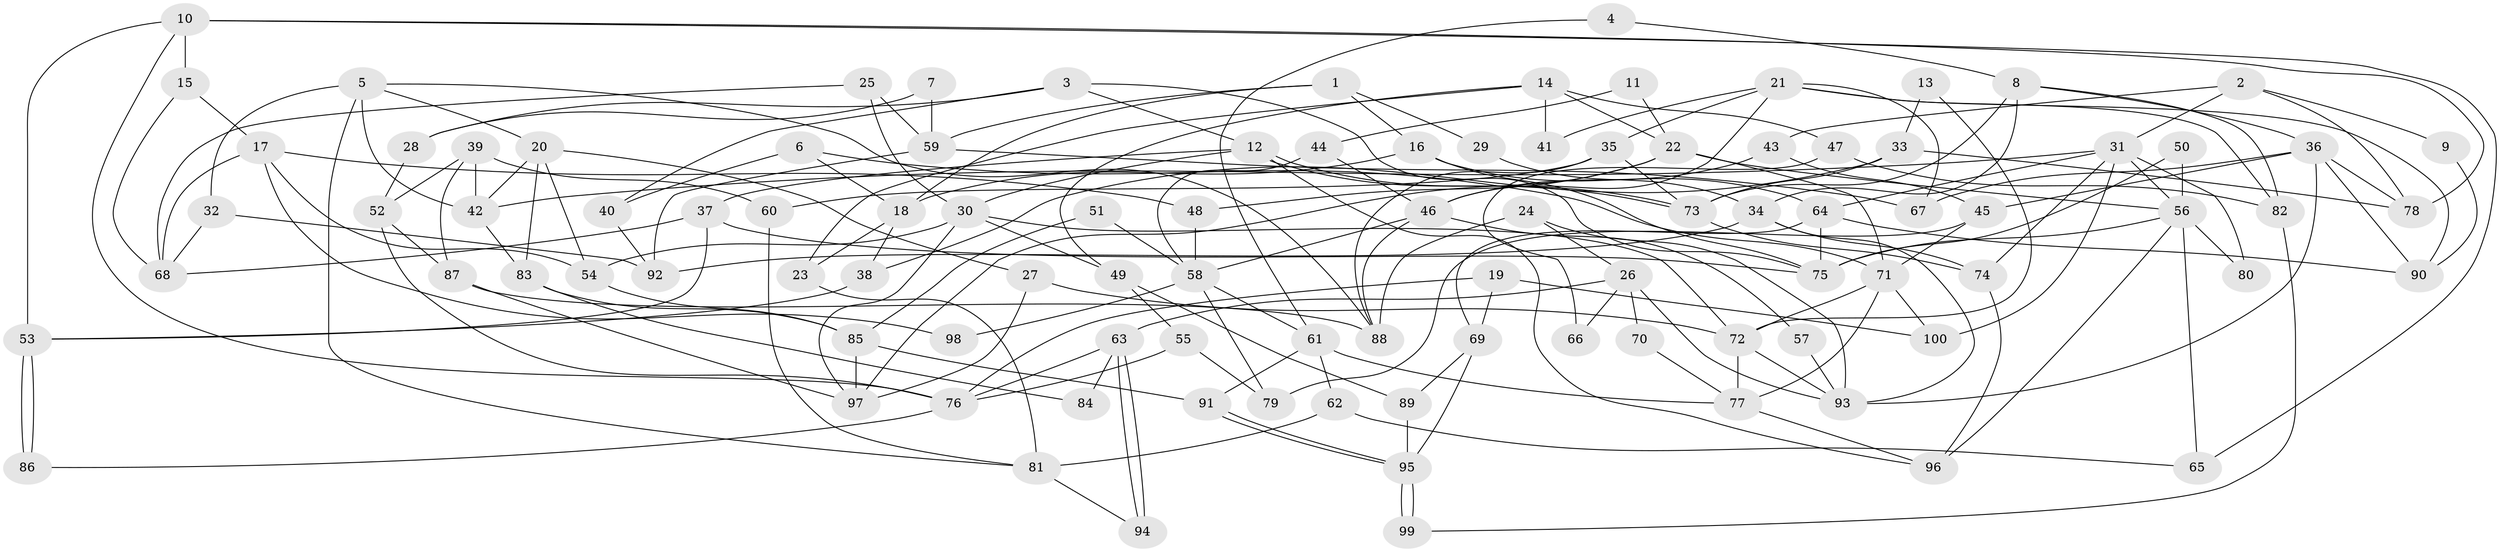 // Generated by graph-tools (version 1.1) at 2025/50/03/09/25 04:50:47]
// undirected, 100 vertices, 200 edges
graph export_dot {
graph [start="1"]
  node [color=gray90,style=filled];
  1;
  2;
  3;
  4;
  5;
  6;
  7;
  8;
  9;
  10;
  11;
  12;
  13;
  14;
  15;
  16;
  17;
  18;
  19;
  20;
  21;
  22;
  23;
  24;
  25;
  26;
  27;
  28;
  29;
  30;
  31;
  32;
  33;
  34;
  35;
  36;
  37;
  38;
  39;
  40;
  41;
  42;
  43;
  44;
  45;
  46;
  47;
  48;
  49;
  50;
  51;
  52;
  53;
  54;
  55;
  56;
  57;
  58;
  59;
  60;
  61;
  62;
  63;
  64;
  65;
  66;
  67;
  68;
  69;
  70;
  71;
  72;
  73;
  74;
  75;
  76;
  77;
  78;
  79;
  80;
  81;
  82;
  83;
  84;
  85;
  86;
  87;
  88;
  89;
  90;
  91;
  92;
  93;
  94;
  95;
  96;
  97;
  98;
  99;
  100;
  1 -- 59;
  1 -- 18;
  1 -- 16;
  1 -- 29;
  2 -- 31;
  2 -- 78;
  2 -- 9;
  2 -- 43;
  3 -- 75;
  3 -- 12;
  3 -- 28;
  3 -- 40;
  4 -- 8;
  4 -- 61;
  5 -- 81;
  5 -- 20;
  5 -- 32;
  5 -- 42;
  5 -- 88;
  6 -- 71;
  6 -- 18;
  6 -- 40;
  7 -- 59;
  7 -- 28;
  8 -- 36;
  8 -- 73;
  8 -- 34;
  8 -- 82;
  9 -- 90;
  10 -- 53;
  10 -- 76;
  10 -- 15;
  10 -- 65;
  10 -- 78;
  11 -- 22;
  11 -- 44;
  12 -- 30;
  12 -- 73;
  12 -- 73;
  12 -- 37;
  12 -- 96;
  13 -- 72;
  13 -- 33;
  14 -- 22;
  14 -- 49;
  14 -- 23;
  14 -- 41;
  14 -- 47;
  15 -- 68;
  15 -- 17;
  16 -- 64;
  16 -- 18;
  16 -- 75;
  17 -- 68;
  17 -- 48;
  17 -- 54;
  17 -- 98;
  18 -- 38;
  18 -- 23;
  19 -- 100;
  19 -- 69;
  19 -- 76;
  20 -- 54;
  20 -- 83;
  20 -- 27;
  20 -- 42;
  21 -- 67;
  21 -- 35;
  21 -- 41;
  21 -- 46;
  21 -- 82;
  21 -- 90;
  22 -- 71;
  22 -- 56;
  22 -- 48;
  22 -- 97;
  23 -- 81;
  24 -- 93;
  24 -- 88;
  24 -- 26;
  25 -- 30;
  25 -- 68;
  25 -- 59;
  26 -- 63;
  26 -- 66;
  26 -- 70;
  26 -- 93;
  27 -- 97;
  27 -- 72;
  28 -- 52;
  29 -- 34;
  30 -- 72;
  30 -- 97;
  30 -- 49;
  30 -- 54;
  31 -- 56;
  31 -- 42;
  31 -- 64;
  31 -- 74;
  31 -- 80;
  31 -- 100;
  32 -- 92;
  32 -- 68;
  33 -- 73;
  33 -- 78;
  33 -- 38;
  34 -- 74;
  34 -- 92;
  34 -- 93;
  35 -- 88;
  35 -- 73;
  35 -- 60;
  36 -- 93;
  36 -- 90;
  36 -- 45;
  36 -- 67;
  36 -- 78;
  37 -- 75;
  37 -- 53;
  37 -- 68;
  38 -- 53;
  39 -- 42;
  39 -- 52;
  39 -- 60;
  39 -- 87;
  40 -- 92;
  42 -- 83;
  43 -- 46;
  43 -- 45;
  44 -- 58;
  44 -- 46;
  45 -- 71;
  45 -- 79;
  46 -- 88;
  46 -- 57;
  46 -- 58;
  47 -- 82;
  47 -- 66;
  48 -- 58;
  49 -- 89;
  49 -- 55;
  50 -- 56;
  50 -- 75;
  51 -- 58;
  51 -- 85;
  52 -- 87;
  52 -- 76;
  53 -- 86;
  53 -- 86;
  54 -- 85;
  55 -- 79;
  55 -- 76;
  56 -- 96;
  56 -- 65;
  56 -- 75;
  56 -- 80;
  57 -- 93;
  58 -- 61;
  58 -- 79;
  58 -- 98;
  59 -- 92;
  59 -- 67;
  60 -- 81;
  61 -- 77;
  61 -- 62;
  61 -- 91;
  62 -- 81;
  62 -- 65;
  63 -- 76;
  63 -- 94;
  63 -- 94;
  63 -- 84;
  64 -- 75;
  64 -- 69;
  64 -- 90;
  69 -- 95;
  69 -- 89;
  70 -- 77;
  71 -- 72;
  71 -- 77;
  71 -- 100;
  72 -- 93;
  72 -- 77;
  73 -- 74;
  74 -- 96;
  76 -- 86;
  77 -- 96;
  81 -- 94;
  82 -- 99;
  83 -- 85;
  83 -- 84;
  85 -- 91;
  85 -- 97;
  87 -- 97;
  87 -- 88;
  89 -- 95;
  91 -- 95;
  91 -- 95;
  95 -- 99;
  95 -- 99;
}
